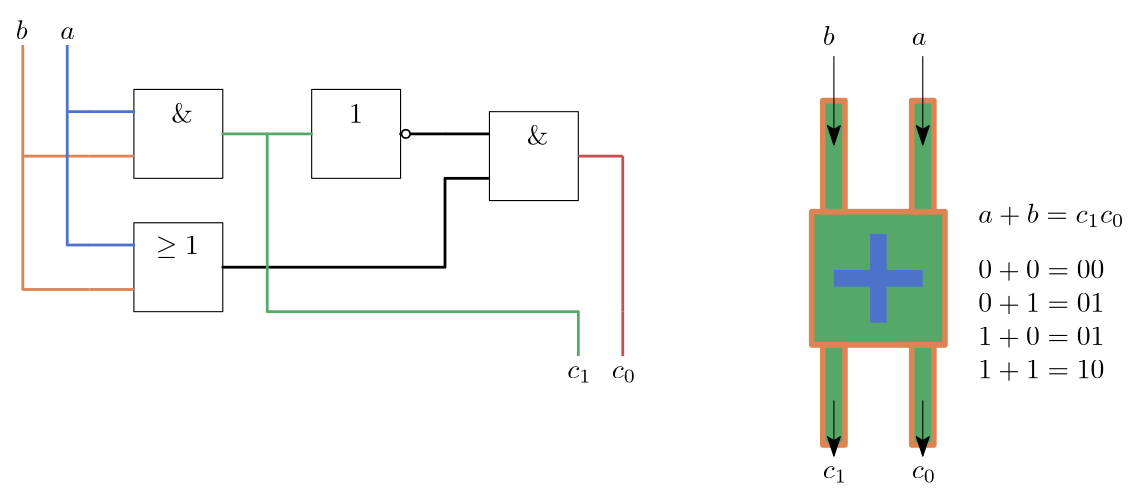 <?xml version="1.0"?>
<!DOCTYPE ipe SYSTEM "ipe.dtd">
<ipe version="70218" creator="Ipe 7.2.24">
<info created="D:20210419230735" modified="D:20230901150706"/>
<ipestyle name="basic">
<symbol name="arrow/arc(spx)">
<path stroke="sym-stroke" fill="sym-stroke" pen="sym-pen">
0 0 m
-1 0.333 l
-1 -0.333 l
h
</path>
</symbol>
<symbol name="arrow/farc(spx)">
<path stroke="sym-stroke" fill="white" pen="sym-pen">
0 0 m
-1 0.333 l
-1 -0.333 l
h
</path>
</symbol>
<symbol name="arrow/ptarc(spx)">
<path stroke="sym-stroke" fill="sym-stroke" pen="sym-pen">
0 0 m
-1 0.333 l
-0.8 0 l
-1 -0.333 l
h
</path>
</symbol>
<symbol name="arrow/fptarc(spx)">
<path stroke="sym-stroke" fill="white" pen="sym-pen">
0 0 m
-1 0.333 l
-0.8 0 l
-1 -0.333 l
h
</path>
</symbol>
<symbol name="mark/circle(sx)" transformations="translations">
<path fill="sym-stroke">
0.6 0 0 0.6 0 0 e
0.4 0 0 0.4 0 0 e
</path>
</symbol>
<symbol name="mark/disk(sx)" transformations="translations">
<path fill="sym-stroke">
0.6 0 0 0.6 0 0 e
</path>
</symbol>
<symbol name="mark/fdisk(sfx)" transformations="translations">
<group>
<path fill="sym-fill">
0.5 0 0 0.5 0 0 e
</path>
<path fill="sym-stroke" fillrule="eofill">
0.6 0 0 0.6 0 0 e
0.4 0 0 0.4 0 0 e
</path>
</group>
</symbol>
<symbol name="mark/box(sx)" transformations="translations">
<path fill="sym-stroke" fillrule="eofill">
-0.6 -0.6 m
0.6 -0.6 l
0.6 0.6 l
-0.6 0.6 l
h
-0.4 -0.4 m
0.4 -0.4 l
0.4 0.4 l
-0.4 0.4 l
h
</path>
</symbol>
<symbol name="mark/square(sx)" transformations="translations">
<path fill="sym-stroke">
-0.6 -0.6 m
0.6 -0.6 l
0.6 0.6 l
-0.6 0.6 l
h
</path>
</symbol>
<symbol name="mark/fsquare(sfx)" transformations="translations">
<group>
<path fill="sym-fill">
-0.5 -0.5 m
0.5 -0.5 l
0.5 0.5 l
-0.5 0.5 l
h
</path>
<path fill="sym-stroke" fillrule="eofill">
-0.6 -0.6 m
0.6 -0.6 l
0.6 0.6 l
-0.6 0.6 l
h
-0.4 -0.4 m
0.4 -0.4 l
0.4 0.4 l
-0.4 0.4 l
h
</path>
</group>
</symbol>
<symbol name="mark/cross(sx)" transformations="translations">
<group>
<path fill="sym-stroke">
-0.43 -0.57 m
0.57 0.43 l
0.43 0.57 l
-0.57 -0.43 l
h
</path>
<path fill="sym-stroke">
-0.43 0.57 m
0.57 -0.43 l
0.43 -0.57 l
-0.57 0.43 l
h
</path>
</group>
</symbol>
<symbol name="arrow/fnormal(spx)">
<path stroke="sym-stroke" fill="white" pen="sym-pen">
0 0 m
-1 0.333 l
-1 -0.333 l
h
</path>
</symbol>
<symbol name="arrow/pointed(spx)">
<path stroke="sym-stroke" fill="sym-stroke" pen="sym-pen">
0 0 m
-1 0.333 l
-0.8 0 l
-1 -0.333 l
h
</path>
</symbol>
<symbol name="arrow/fpointed(spx)">
<path stroke="sym-stroke" fill="white" pen="sym-pen">
0 0 m
-1 0.333 l
-0.8 0 l
-1 -0.333 l
h
</path>
</symbol>
<symbol name="arrow/linear(spx)">
<path stroke="sym-stroke" pen="sym-pen">
-1 0.333 m
0 0 l
-1 -0.333 l
</path>
</symbol>
<symbol name="arrow/fdouble(spx)">
<path stroke="sym-stroke" fill="white" pen="sym-pen">
0 0 m
-1 0.333 l
-1 -0.333 l
h
-1 0 m
-2 0.333 l
-2 -0.333 l
h
</path>
</symbol>
<symbol name="arrow/double(spx)">
<path stroke="sym-stroke" fill="sym-stroke" pen="sym-pen">
0 0 m
-1 0.333 l
-1 -0.333 l
h
-1 0 m
-2 0.333 l
-2 -0.333 l
h
</path>
</symbol>
<anglesize name="22.5 deg" value="22.5"/>
<anglesize name="30 deg" value="30"/>
<anglesize name="45 deg" value="45"/>
<anglesize name="60 deg" value="60"/>
<anglesize name="90 deg" value="90"/>
<arrowsize name="large" value="10"/>
<arrowsize name="small" value="5"/>
<arrowsize name="tiny" value="3"/>
<color name="blue" value="0 0 1"/>
<color name="brown" value="0.647 0.165 0.165"/>
<color name="darkblue" value="0 0 0.545"/>
<color name="darkcyan" value="0 0.545 0.545"/>
<color name="darkgray" value="0.663"/>
<color name="darkgreen" value="0 0.392 0"/>
<color name="darkmagenta" value="0.545 0 0.545"/>
<color name="darkorange" value="1 0.549 0"/>
<color name="darkred" value="0.545 0 0"/>
<color name="gold" value="1 0.843 0"/>
<color name="gray" value="0.745"/>
<color name="green" value="0 1 0"/>
<color name="lightblue" value="0.678 0.847 0.902"/>
<color name="lightcyan" value="0.878 1 1"/>
<color name="lightgray" value="0.827"/>
<color name="lightgreen" value="0.565 0.933 0.565"/>
<color name="lightyellow" value="1 1 0.878"/>
<color name="navy" value="0 0 0.502"/>
<color name="orange" value="1 0.647 0"/>
<color name="pink" value="1 0.753 0.796"/>
<color name="purple" value="0.627 0.125 0.941"/>
<color name="red" value="1 0 0"/>
<color name="sbblue" value="0.298 0.447 0.79"/>
<color name="sbgreen" value="0.333 0.658 0.407"/>
<color name="sborange" value="0.866 0.517 0.321"/>
<color name="sbpurple" value="0.505 0.447 0.698"/>
<color name="sbred" value="0.768 0.305 0.321"/>
<color name="seagreen" value="0.18 0.545 0.341"/>
<color name="turquoise" value="0.251 0.878 0.816"/>
<color name="verydarkgray" value="0.4"/>
<color name="violet" value="0.933 0.51 0.933"/>
<color name="yellow" value="1 1 0"/>
<dashstyle name="dash dot dotted" value="[4 2 1 2 1 2] 0"/>
<dashstyle name="dash dotted" value="[4 2 1 2] 0"/>
<dashstyle name="dashed" value="[4] 0"/>
<dashstyle name="dotted" value="[1 3] 0"/>
<gridsize name="10 pts (~3.5 mm)" value="10"/>
<gridsize name="14 pts (~5 mm)" value="14"/>
<gridsize name="16 pts (~6 mm)" value="16"/>
<gridsize name="20 pts (~7 mm)" value="20"/>
<gridsize name="28 pts (~10 mm)" value="28"/>
<gridsize name="32 pts (~12 mm)" value="32"/>
<gridsize name="4 pts" value="4"/>
<gridsize name="56 pts (~20 mm)" value="56"/>
<gridsize name="8 pts (~3 mm)" value="8"/>
<opacity name="10%" value="0.1"/>
<opacity name="30%" value="0.3"/>
<opacity name="50%" value="0.5"/>
<opacity name="75%" value="0.75"/>
<pen name="fat" value="1.2"/>
<pen name="heavier" value="0.8"/>
<pen name="ultrafat" value="2"/>
<symbolsize name="large" value="5"/>
<symbolsize name="small" value="2"/>
<symbolsize name="tiny" value="1.1"/>
<textsize name="Huge" value="\Huge"/>
<textsize name="LARGE" value="\LARGE"/>
<textsize name="Large" value="\Large"/>
<textsize name="footnote" value="\footnotesize"/>
<textsize name="huge" value="\huge"/>
<textsize name="large" value="\large"/>
<textsize name="small" value="\small"/>
<textsize name="tiny" value="\tiny"/>
<textstyle name="center" begin="\begin{center}" end="\end{center}"/>
<textstyle name="item" begin="\begin{itemize}\item{}" end="\end{itemize}"/>
<textstyle name="itemize" begin="\begin{itemize}" end="\end{itemize}"/>
<tiling name="falling" angle="-60" step="4" width="1"/>
<tiling name="rising" angle="30" step="4" width="1"/>
</ipestyle>
<page>
<layer name="alpha"/>
<view layers="alpha" active="alpha"/>
<path layer="alpha" fill="white">
0 816 m
0 640 l
408 640 l
408 816 l
h
</path>
<path matrix="1 0 0 1 180 -12" stroke="sborange" fill="sbgreen" pen="2">
112 752 m
112 704 l
160 704 l
160 752 l
h
</path>
<path matrix="1 0 0 1 180 -12" stroke="sborange" fill="sbgreen" pen="2">
116 792 m
116 752 l
124 752 l
124 792 l
h
</path>
<path matrix="1 0 0 1 184 -12" stroke="sborange" fill="sbgreen" pen="2">
152 792 m
152 752 l
144 752 l
144 792 l
h
</path>
<path matrix="1 0 0 1 176 -12" stroke="sborange" fill="sbgreen" pen="2">
120 704 m
120 668 l
128 668 l
128 704 l
h
</path>
<path matrix="1 0 0 1 180 -12" stroke="sborange" fill="sbgreen" pen="2">
148 704 m
148 668 l
156 668 l
156 704 l
h
</path>
<path matrix="1 0 0 1 180 -12" stroke="sbblue" pen="6">
120 728 m
152 728 l
152 728 l
</path>
<path matrix="1 0 0 1 180 -12" stroke="sbblue" pen="6">
136 744 m
136 712 l
</path>
<text matrix="1 0 0 1 180 0" transformations="translations" pos="116 800" stroke="black" type="label" width="4.276" height="6.918" depth="0" valign="baseline" style="math">b</text>
<text matrix="1 0 0 1 212 0" transformations="translations" pos="116 800" stroke="black" type="label" width="5.266" height="4.289" depth="0" valign="baseline" style="math">a</text>
<text matrix="1 0 0 1 212 -156" transformations="translations" pos="116 800" stroke="black" type="label" width="8.781" height="4.294" depth="1.49" valign="baseline" style="math">c_0</text>
<text matrix="1 0 0 1 180 -156" transformations="translations" pos="116 800" stroke="black" type="label" width="8.781" height="4.294" depth="1.49" valign="baseline" style="math">c_1</text>
<path matrix="1 0 0 1 180 -12" stroke="black" fill="sbgreen" arrow="ptarc/normal">
120 808 m
120 776 l
</path>
<path matrix="1 0 0 1 180 -12" stroke="black" fill="sbgreen" arrow="ptarc/normal">
152 808 m
152 776 l
</path>
<path matrix="1 0 0 1 180 -12" stroke="black" fill="sbgreen" arrow="ptarc/normal">
120 684 m
120 664 l
</path>
<path matrix="1 0 0 1 180 -12" stroke="black" fill="sbgreen" arrow="ptarc/normal">
152 684 m
152 664 l
</path>
<text matrix="1 0 0 1 160 -68" transformations="translations" pos="192 784" stroke="black" type="label" width="45.385" height="6.421" depth="0.83" valign="baseline" style="math">0 + 0 = 00</text>
<text matrix="1 0 0 1 160 -80" transformations="translations" pos="192 784" stroke="black" type="label" width="45.385" height="6.421" depth="0.83" valign="baseline" style="math">0 + 1 = 01</text>
<text matrix="1 0 0 1 160 -92" transformations="translations" pos="192 784" stroke="black" type="label" width="45.385" height="6.421" depth="0.83" valign="baseline" style="math">1 + 0 = 01</text>
<text matrix="1 0 0 1 160 -104" transformations="translations" pos="192 784" stroke="black" type="label" width="45.385" height="6.421" depth="0.83" valign="baseline" style="math">1 + 1 = 10</text>
<text matrix="1 0 0 1 160 -64" transformations="translations" pos="192 800" stroke="black" type="label" width="52.563" height="6.923" depth="1.49" valign="baseline" style="math">a + b = c_1c_0</text>
<path matrix="1 0 0 1 -16 -16" stroke="black">
64 800 m
64 768 l
96 768 l
96 800 l
h
</path>
<path matrix="1 0 0 1 -16 -8" stroke="sbblue" pen="1">
64 784 m
64 784 l
48 784 l
48 784 l
h
</path>
<path matrix="1 0 0 1 -16 -16" stroke="sbgreen" pen="1">
96 784 m
96 784 l
112 784 l
112 784 l
h
</path>
<text matrix="1 0 0 1 -18.1499 -21.8908" transformations="translations" pos="79.6053 793.937" stroke="black" type="label" width="7.749" height="6.918" depth="0" valign="baseline" style="math">\&amp;</text>
<text matrix="1 0 0 1 -37.8456 17.308" transformations="translations" pos="43.3161 784.806" stroke="black" type="label" width="4.276" height="6.918" depth="0" valign="baseline" style="math">b</text>
<path matrix="1 0 0 1 -16 -16" stroke="sborange" pen="1">
64 776 m
48 776 l
</path>
<text matrix="1 0 0 1 -21.8455 17.308" transformations="translations" pos="43.3161 784.806" stroke="black" type="label" width="5.266" height="4.289" depth="0" valign="baseline" style="math">a</text>
<path matrix="1 0 0 1 48 -16" stroke="black">
64 800 m
64 768 l
96 768 l
96 800 l
h
</path>
<path matrix="1 0 0 1 48 -16" stroke="sbgreen" pen="1">
64 784 m
64 784 l
48 784 l
48 784 l
h
</path>
<path matrix="1 0 0 1 48 -16" stroke="black" pen="1">
96 784 m
96 784 l
112 784 l
112 784 l
h
</path>
<use matrix="1 0 0 1 49.9016 -15.9979" name="mark/fdisk(sfx)" pos="96 784" size="normal" stroke="black"/>
<text matrix="1 0 0 1 45.8501 -21.8908" transformations="translations" pos="79.6053 793.937" stroke="black" type="label" width="4.981" height="6.42" depth="0" valign="baseline" style="math">1</text>
<path matrix="1 0 0 1 -16 -64" stroke="black">
64 800 m
64 768 l
96 768 l
96 800 l
h
</path>
<path matrix="1 0 0 1 -16 -56" stroke="sbblue" pen="1">
64 784 m
64 784 l
48 784 l
48 784 l
h
</path>
<path matrix="1 0 0 1 -16 -64" stroke="black" pen="1">
96 784 m
96 784 l
112 784 l
112 784 l
h
</path>
<text matrix="1 0 0 1 -23.7351 -69.1618" transformations="translations" pos="79.6053 793.937" stroke="black" type="label" width="15.497" height="6.425" depth="1.35" valign="baseline" style="math">\geq 1</text>
<path matrix="1 0 0 1 -16 -64" stroke="sborange" pen="1">
64 776 m
48 776 l
</path>
<path stroke="sbblue" pen="1">
24 800 m
24 776 l
32 776 l
</path>
<path stroke="sborange" pen="1">
8 800 m
8 760 l
32 760 l
</path>
<path stroke="sbblue" pen="1">
24 776 m
24 728 l
32 728 l
</path>
<path stroke="sborange" pen="1">
8 760 m
8 712 l
32 712 l
</path>
<path matrix="1 0 0 1 112 -24" stroke="black">
64 800 m
64 768 l
96 768 l
96 800 l
h
</path>
<text matrix="1 0 0 1 109.85 -29.8908" transformations="translations" pos="79.6053 793.937" stroke="black" type="label" width="7.749" height="6.918" depth="0" valign="baseline" style="math">\&amp;</text>
<path stroke="black" pen="1">
176 768 m
160 768 l
</path>
<path stroke="black" pen="1">
96 720 m
160 720 l
160 752 l
176 752 l
</path>
<path stroke="sbred" pen="1">
208 760 m
224 760 l
</path>
<text matrix="1 0 0 1 -12 -80" transformations="translations" pos="232 760" stroke="black" type="label" width="8.781" height="4.294" depth="1.49" valign="baseline" style="math">c_0</text>
<path stroke="sbred" pen="1">
224 760 m
224 704 l
</path>
<path stroke="sbred" pen="1">
224 704 m
224 688 l
</path>
<path stroke="sbgreen" pen="1">
96 768 m
96 704 l
208 704 l
208 688 l
</path>
<text matrix="1 0 0 1 -28 -80" transformations="translations" pos="232 760" stroke="black" type="label" width="8.781" height="4.294" depth="1.49" valign="baseline" style="math">c_1</text>
</page>
</ipe>
